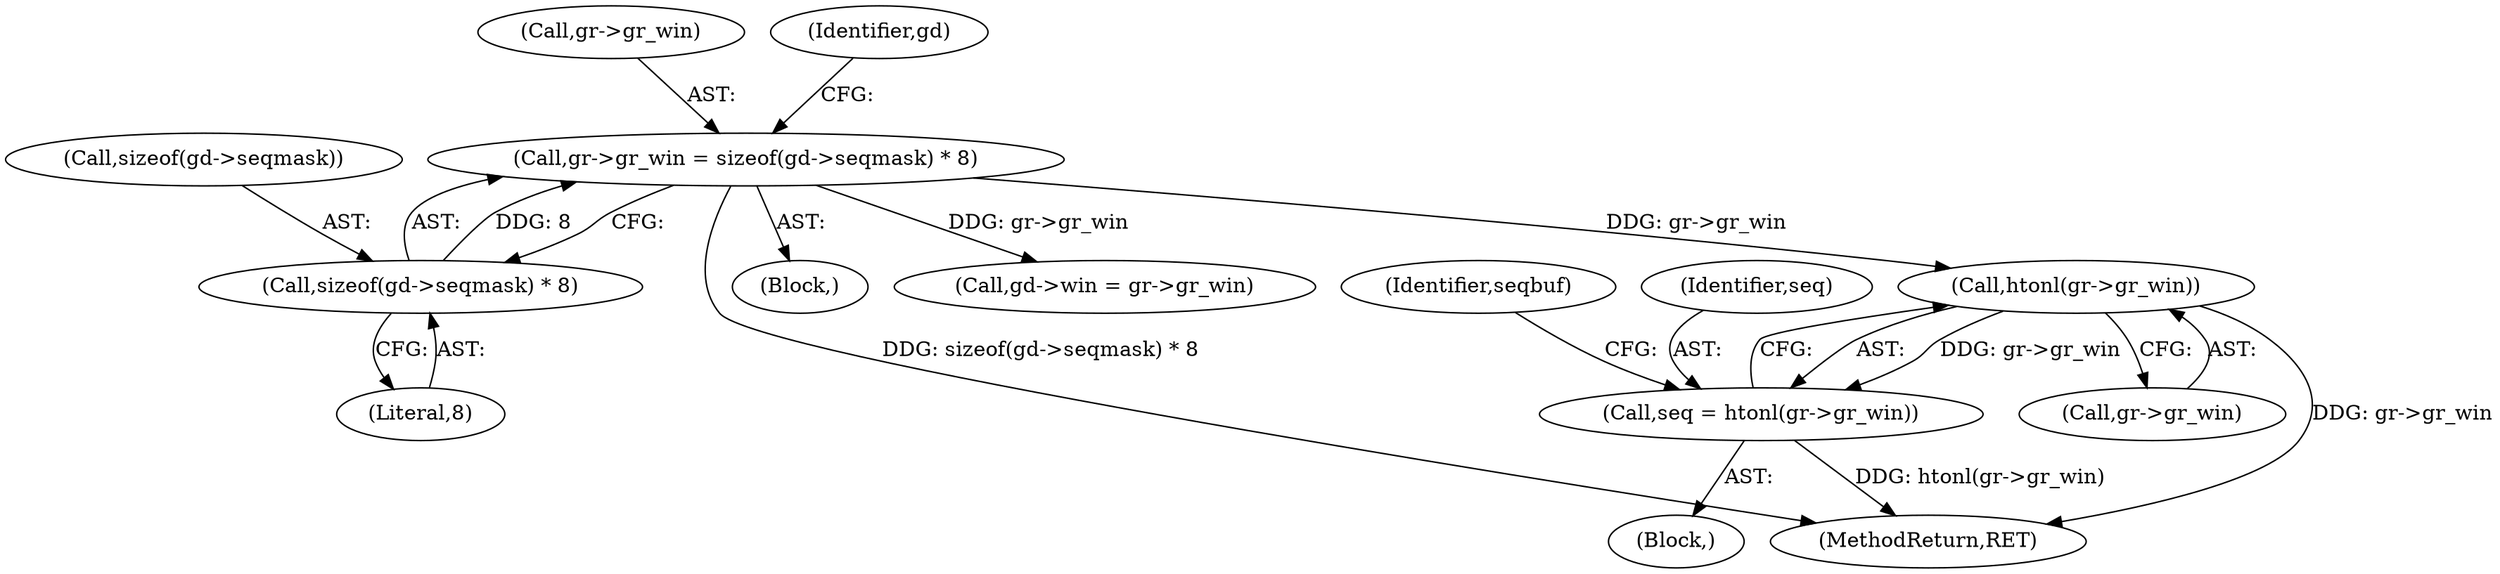 digraph "0_krb5_5bb8a6b9c9eb8dd22bc9526751610aaa255ead9c_0@pointer" {
"1000393" [label="(Call,htonl(gr->gr_win))"];
"1000279" [label="(Call,gr->gr_win = sizeof(gd->seqmask) * 8)"];
"1000283" [label="(Call,sizeof(gd->seqmask) * 8)"];
"1000391" [label="(Call,seq = htonl(gr->gr_win))"];
"1000391" [label="(Call,seq = htonl(gr->gr_win))"];
"1000280" [label="(Call,gr->gr_win)"];
"1000399" [label="(Identifier,seqbuf)"];
"1000284" [label="(Call,sizeof(gd->seqmask))"];
"1000108" [label="(Block,)"];
"1000394" [label="(Call,gr->gr_win)"];
"1000392" [label="(Identifier,seq)"];
"1000319" [label="(Call,gd->win = gr->gr_win)"];
"1000279" [label="(Call,gr->gr_win = sizeof(gd->seqmask) * 8)"];
"1000292" [label="(Identifier,gd)"];
"1000283" [label="(Call,sizeof(gd->seqmask) * 8)"];
"1000393" [label="(Call,htonl(gr->gr_win))"];
"1000484" [label="(MethodReturn,RET)"];
"1000332" [label="(Block,)"];
"1000288" [label="(Literal,8)"];
"1000393" -> "1000391"  [label="AST: "];
"1000393" -> "1000394"  [label="CFG: "];
"1000394" -> "1000393"  [label="AST: "];
"1000391" -> "1000393"  [label="CFG: "];
"1000393" -> "1000484"  [label="DDG: gr->gr_win"];
"1000393" -> "1000391"  [label="DDG: gr->gr_win"];
"1000279" -> "1000393"  [label="DDG: gr->gr_win"];
"1000279" -> "1000108"  [label="AST: "];
"1000279" -> "1000283"  [label="CFG: "];
"1000280" -> "1000279"  [label="AST: "];
"1000283" -> "1000279"  [label="AST: "];
"1000292" -> "1000279"  [label="CFG: "];
"1000279" -> "1000484"  [label="DDG: sizeof(gd->seqmask) * 8"];
"1000283" -> "1000279"  [label="DDG: 8"];
"1000279" -> "1000319"  [label="DDG: gr->gr_win"];
"1000283" -> "1000288"  [label="CFG: "];
"1000284" -> "1000283"  [label="AST: "];
"1000288" -> "1000283"  [label="AST: "];
"1000391" -> "1000332"  [label="AST: "];
"1000392" -> "1000391"  [label="AST: "];
"1000399" -> "1000391"  [label="CFG: "];
"1000391" -> "1000484"  [label="DDG: htonl(gr->gr_win)"];
}
